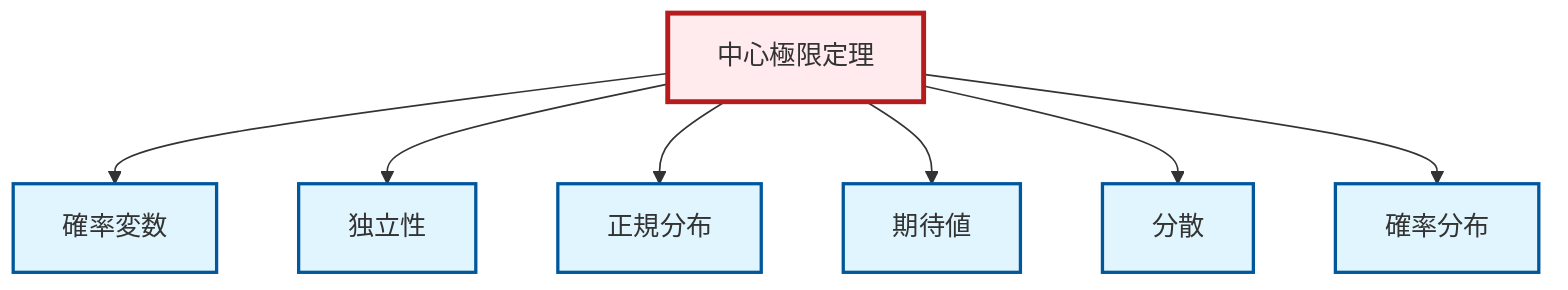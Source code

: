 graph TD
    classDef definition fill:#e1f5fe,stroke:#01579b,stroke-width:2px
    classDef theorem fill:#f3e5f5,stroke:#4a148c,stroke-width:2px
    classDef axiom fill:#fff3e0,stroke:#e65100,stroke-width:2px
    classDef example fill:#e8f5e9,stroke:#1b5e20,stroke-width:2px
    classDef current fill:#ffebee,stroke:#b71c1c,stroke-width:3px
    def-normal-distribution["正規分布"]:::definition
    def-probability-distribution["確率分布"]:::definition
    def-expectation["期待値"]:::definition
    def-independence["独立性"]:::definition
    thm-central-limit["中心極限定理"]:::theorem
    def-variance["分散"]:::definition
    def-random-variable["確率変数"]:::definition
    thm-central-limit --> def-random-variable
    thm-central-limit --> def-independence
    thm-central-limit --> def-normal-distribution
    thm-central-limit --> def-expectation
    thm-central-limit --> def-variance
    thm-central-limit --> def-probability-distribution
    class thm-central-limit current